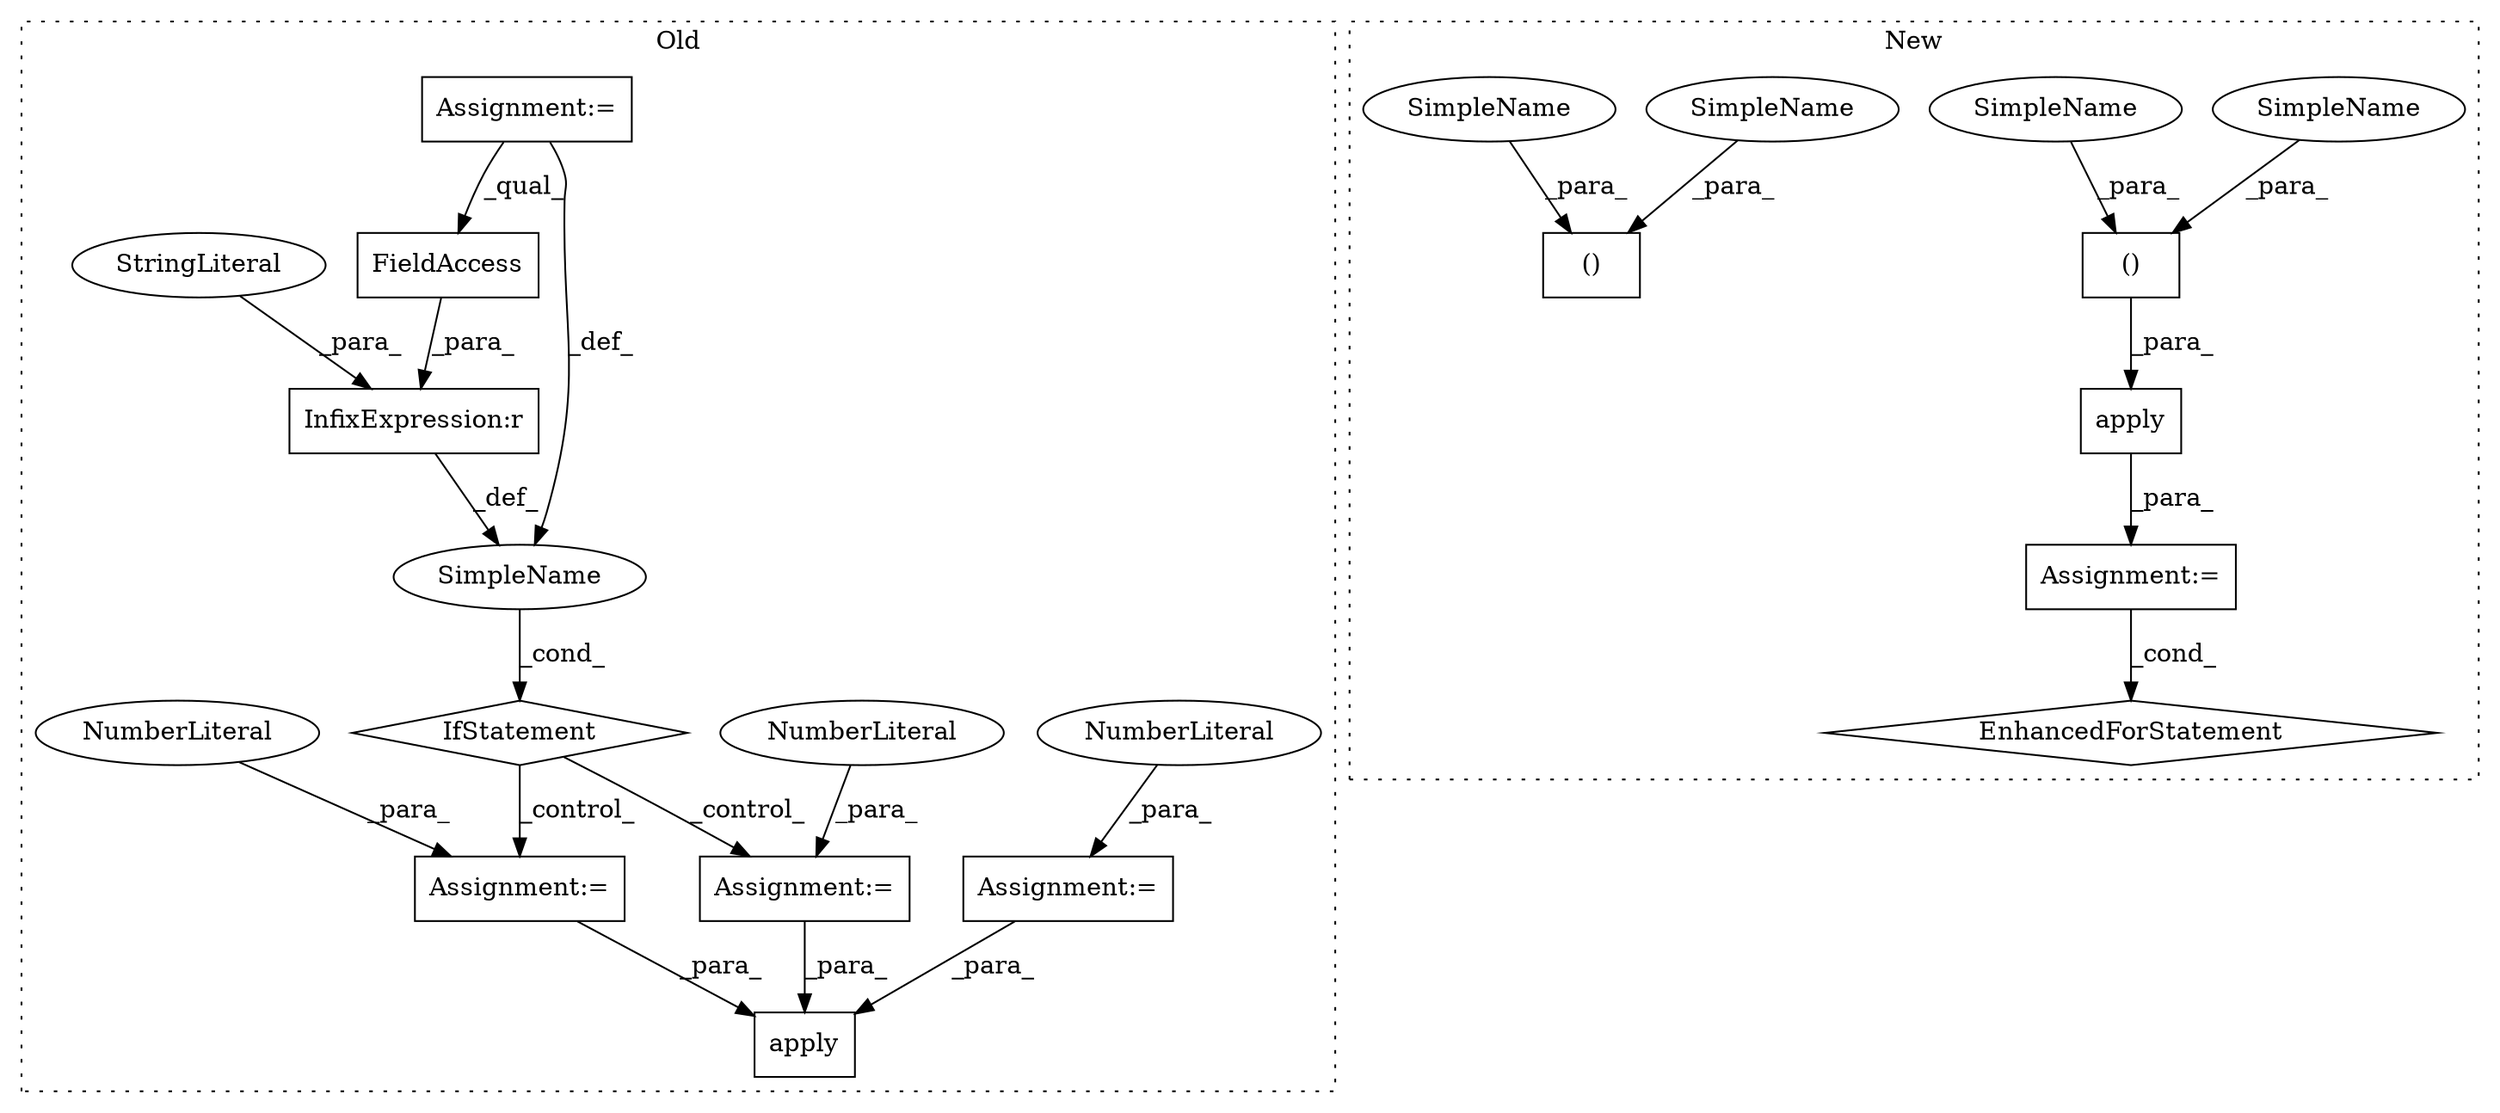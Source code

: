 digraph G {
subgraph cluster0 {
1 [label="apply" a="32" s="14682,14709" l="6,1" shape="box"];
7 [label="Assignment:=" a="7" s="14426" l="1" shape="box"];
8 [label="NumberLiteral" a="34" s="14427" l="1" shape="ellipse"];
9 [label="Assignment:=" a="7" s="14394" l="1" shape="box"];
10 [label="NumberLiteral" a="34" s="14395" l="1" shape="ellipse"];
11 [label="InfixExpression:r" a="27" s="14365" l="4" shape="box"];
12 [label="FieldAccess" a="22" s="14358" l="7" shape="box"];
13 [label="IfStatement" a="25" s="14354,14376" l="4,2" shape="diamond"];
14 [label="SimpleName" a="42" s="" l="" shape="ellipse"];
15 [label="StringLiteral" a="45" s="14369" l="7" shape="ellipse"];
16 [label="Assignment:=" a="7" s="14448" l="1" shape="box"];
17 [label="NumberLiteral" a="34" s="14449" l="1" shape="ellipse"];
18 [label="Assignment:=" a="7" s="13949" l="2" shape="box"];
label = "Old";
style="dotted";
}
subgraph cluster1 {
2 [label="()" a="106" s="13337" l="20" shape="box"];
3 [label="Assignment:=" a="7" s="13254,13359" l="53,2" shape="box"];
4 [label="()" a="106" s="13115" l="20" shape="box"];
5 [label="apply" a="32" s="13326,13357" l="11,2" shape="box"];
6 [label="EnhancedForStatement" a="70" s="13254,13359" l="53,2" shape="diamond"];
19 [label="SimpleName" a="42" s="13337" l="3" shape="ellipse"];
20 [label="SimpleName" a="42" s="13115" l="3" shape="ellipse"];
21 [label="SimpleName" a="42" s="13353" l="4" shape="ellipse"];
22 [label="SimpleName" a="42" s="13131" l="4" shape="ellipse"];
label = "New";
style="dotted";
}
2 -> 5 [label="_para_"];
3 -> 6 [label="_cond_"];
5 -> 3 [label="_para_"];
7 -> 1 [label="_para_"];
8 -> 7 [label="_para_"];
9 -> 1 [label="_para_"];
10 -> 9 [label="_para_"];
11 -> 14 [label="_def_"];
12 -> 11 [label="_para_"];
13 -> 7 [label="_control_"];
13 -> 9 [label="_control_"];
14 -> 13 [label="_cond_"];
15 -> 11 [label="_para_"];
16 -> 1 [label="_para_"];
17 -> 16 [label="_para_"];
18 -> 12 [label="_qual_"];
18 -> 14 [label="_def_"];
19 -> 2 [label="_para_"];
20 -> 4 [label="_para_"];
21 -> 2 [label="_para_"];
22 -> 4 [label="_para_"];
}